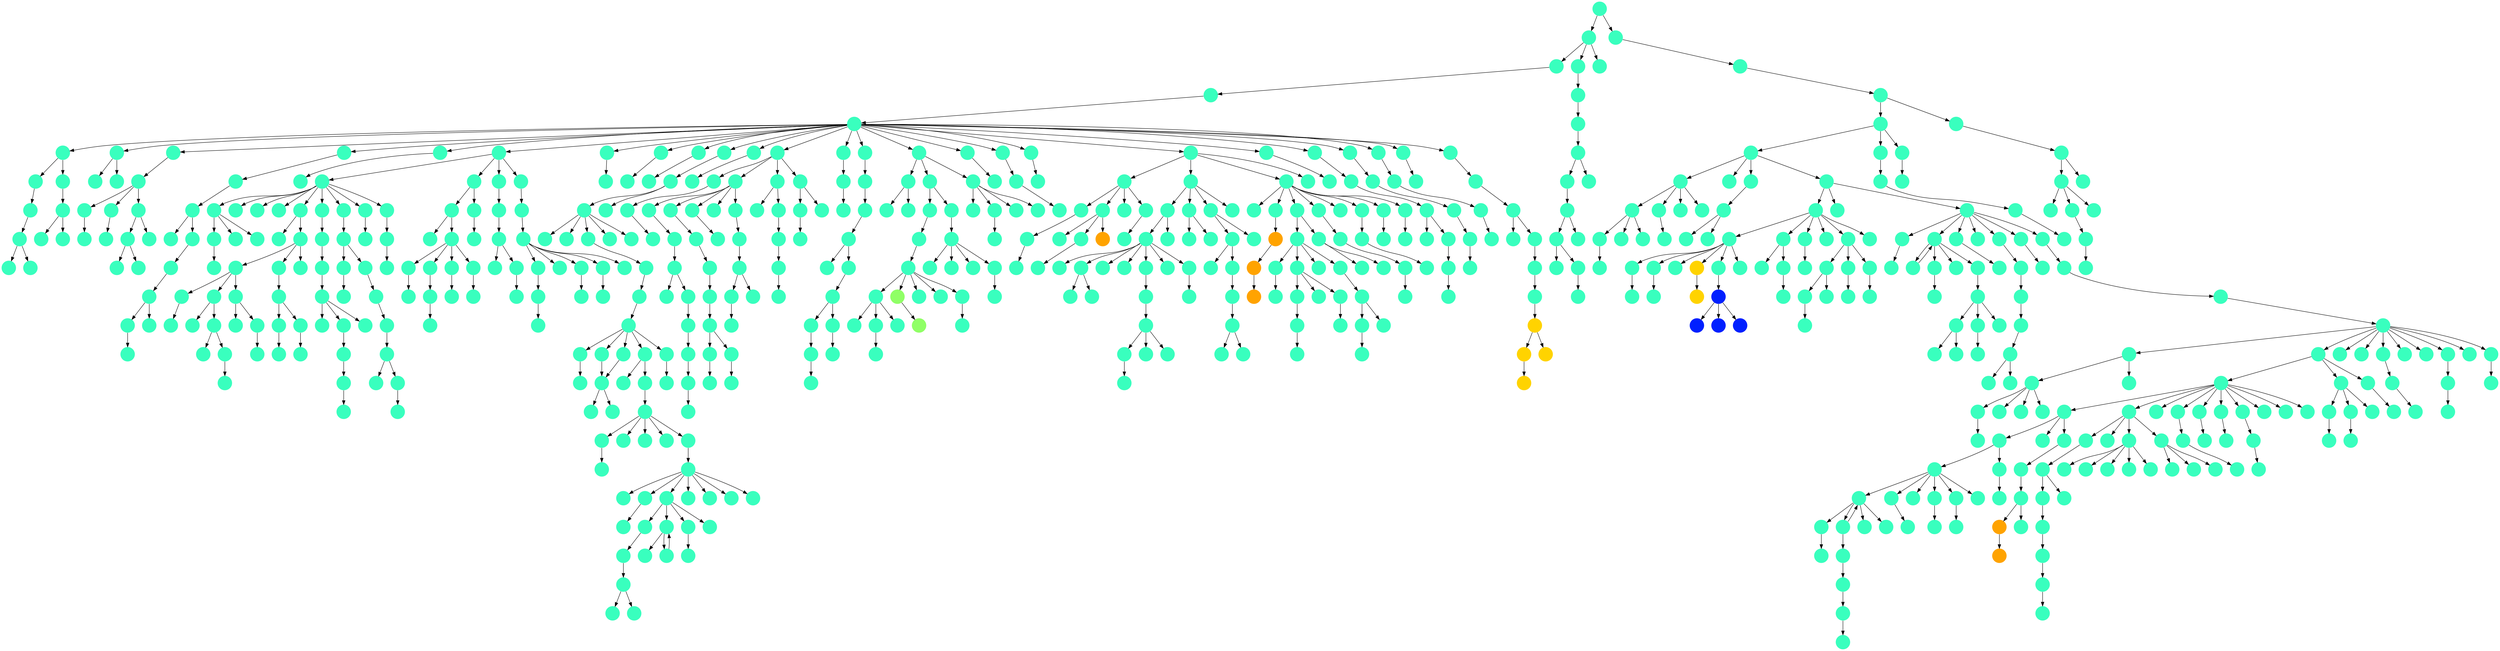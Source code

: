 digraph{
0 [tooltip = "K", penwidth = 0, style = filled, fillcolor = "#39ffbe", shape = circle, label = ""]
1 [tooltip = "K", penwidth = 0, style = filled, fillcolor = "#39ffbe", shape = circle, label = ""]
2 [tooltip = "K", penwidth = 0, style = filled, fillcolor = "#39ffbe", shape = circle, label = ""]
3 [tooltip = "K", penwidth = 0, style = filled, fillcolor = "#39ffbe", shape = circle, label = ""]
4 [tooltip = "K", penwidth = 0, style = filled, fillcolor = "#39ffbe", shape = circle, label = ""]
5 [tooltip = "K", penwidth = 0, style = filled, fillcolor = "#39ffbe", shape = circle, label = ""]
6 [tooltip = "K", penwidth = 0, style = filled, fillcolor = "#39ffbe", shape = circle, label = ""]
7 [tooltip = "K", penwidth = 0, style = filled, fillcolor = "#39ffbe", shape = circle, label = ""]
8 [tooltip = "K", penwidth = 0, style = filled, fillcolor = "#39ffbe", shape = circle, label = ""]
9 [tooltip = "K", penwidth = 0, style = filled, fillcolor = "#39ffbe", shape = circle, label = ""]
10 [tooltip = "K", penwidth = 0, style = filled, fillcolor = "#39ffbe", shape = circle, label = ""]
11 [tooltip = "K", penwidth = 0, style = filled, fillcolor = "#39ffbe", shape = circle, label = ""]
12 [tooltip = "K", penwidth = 0, style = filled, fillcolor = "#39ffbe", shape = circle, label = ""]
13 [tooltip = "K", penwidth = 0, style = filled, fillcolor = "#39ffbe", shape = circle, label = ""]
14 [tooltip = "K", penwidth = 0, style = filled, fillcolor = "#39ffbe", shape = circle, label = ""]
15 [tooltip = "K", penwidth = 0, style = filled, fillcolor = "#39ffbe", shape = circle, label = ""]
16 [tooltip = "K", penwidth = 0, style = filled, fillcolor = "#39ffbe", shape = circle, label = ""]
17 [tooltip = "K", penwidth = 0, style = filled, fillcolor = "#39ffbe", shape = circle, label = ""]
18 [tooltip = "K", penwidth = 0, style = filled, fillcolor = "#39ffbe", shape = circle, label = ""]
19 [tooltip = "K", penwidth = 0, style = filled, fillcolor = "#39ffbe", shape = circle, label = ""]
20 [tooltip = "K", penwidth = 0, style = filled, fillcolor = "#39ffbe", shape = circle, label = ""]
21 [tooltip = "K", penwidth = 0, style = filled, fillcolor = "#39ffbe", shape = circle, label = ""]
22 [tooltip = "K", penwidth = 0, style = filled, fillcolor = "#39ffbe", shape = circle, label = ""]
23 [tooltip = "K", penwidth = 0, style = filled, fillcolor = "#39ffbe", shape = circle, label = ""]
24 [tooltip = "K", penwidth = 0, style = filled, fillcolor = "#39ffbe", shape = circle, label = ""]
25 [tooltip = "K", penwidth = 0, style = filled, fillcolor = "#39ffbe", shape = circle, label = ""]
26 [tooltip = "Q", penwidth = 0, style = filled, fillcolor = "#ffd300", shape = circle, label = ""]
27 [tooltip = "K", penwidth = 0, style = filled, fillcolor = "#39ffbe", shape = circle, label = ""]
28 [tooltip = "K", penwidth = 0, style = filled, fillcolor = "#39ffbe", shape = circle, label = ""]
29 [tooltip = "K", penwidth = 0, style = filled, fillcolor = "#39ffbe", shape = circle, label = ""]
30 [tooltip = "K", penwidth = 0, style = filled, fillcolor = "#39ffbe", shape = circle, label = ""]
31 [tooltip = "K", penwidth = 0, style = filled, fillcolor = "#39ffbe", shape = circle, label = ""]
32 [tooltip = "Q", penwidth = 0, style = filled, fillcolor = "#ffd300", shape = circle, label = ""]
33 [tooltip = "K", penwidth = 0, style = filled, fillcolor = "#39ffbe", shape = circle, label = ""]
34 [tooltip = "K", penwidth = 0, style = filled, fillcolor = "#39ffbe", shape = circle, label = ""]
35 [tooltip = "K", penwidth = 0, style = filled, fillcolor = "#39ffbe", shape = circle, label = ""]
36 [tooltip = "K", penwidth = 0, style = filled, fillcolor = "#39ffbe", shape = circle, label = ""]
37 [tooltip = "K", penwidth = 0, style = filled, fillcolor = "#39ffbe", shape = circle, label = ""]
38 [tooltip = "K", penwidth = 0, style = filled, fillcolor = "#39ffbe", shape = circle, label = ""]
39 [tooltip = "K", penwidth = 0, style = filled, fillcolor = "#39ffbe", shape = circle, label = ""]
40 [tooltip = "K", penwidth = 0, style = filled, fillcolor = "#39ffbe", shape = circle, label = ""]
41 [tooltip = "K", penwidth = 0, style = filled, fillcolor = "#39ffbe", shape = circle, label = ""]
42 [tooltip = "K", penwidth = 0, style = filled, fillcolor = "#39ffbe", shape = circle, label = ""]
43 [tooltip = "K", penwidth = 0, style = filled, fillcolor = "#39ffbe", shape = circle, label = ""]
44 [tooltip = "K", penwidth = 0, style = filled, fillcolor = "#39ffbe", shape = circle, label = ""]
45 [tooltip = "K", penwidth = 0, style = filled, fillcolor = "#39ffbe", shape = circle, label = ""]
46 [tooltip = "K", penwidth = 0, style = filled, fillcolor = "#39ffbe", shape = circle, label = ""]
47 [tooltip = "K", penwidth = 0, style = filled, fillcolor = "#39ffbe", shape = circle, label = ""]
48 [tooltip = "K", penwidth = 0, style = filled, fillcolor = "#39ffbe", shape = circle, label = ""]
49 [tooltip = "K", penwidth = 0, style = filled, fillcolor = "#39ffbe", shape = circle, label = ""]
50 [tooltip = "K", penwidth = 0, style = filled, fillcolor = "#39ffbe", shape = circle, label = ""]
51 [tooltip = "K", penwidth = 0, style = filled, fillcolor = "#39ffbe", shape = circle, label = ""]
52 [tooltip = "K", penwidth = 0, style = filled, fillcolor = "#39ffbe", shape = circle, label = ""]
53 [tooltip = "K", penwidth = 0, style = filled, fillcolor = "#39ffbe", shape = circle, label = ""]
54 [tooltip = "K", penwidth = 0, style = filled, fillcolor = "#39ffbe", shape = circle, label = ""]
55 [tooltip = "K", penwidth = 0, style = filled, fillcolor = "#39ffbe", shape = circle, label = ""]
56 [tooltip = "K", penwidth = 0, style = filled, fillcolor = "#39ffbe", shape = circle, label = ""]
57 [tooltip = "K", penwidth = 0, style = filled, fillcolor = "#39ffbe", shape = circle, label = ""]
58 [tooltip = "Q", penwidth = 0, style = filled, fillcolor = "#ffd300", shape = circle, label = ""]
59 [tooltip = "K", penwidth = 0, style = filled, fillcolor = "#39ffbe", shape = circle, label = ""]
60 [tooltip = "K", penwidth = 0, style = filled, fillcolor = "#39ffbe", shape = circle, label = ""]
61 [tooltip = "K", penwidth = 0, style = filled, fillcolor = "#39ffbe", shape = circle, label = ""]
62 [tooltip = "K", penwidth = 0, style = filled, fillcolor = "#39ffbe", shape = circle, label = ""]
63 [tooltip = "K", penwidth = 0, style = filled, fillcolor = "#39ffbe", shape = circle, label = ""]
64 [tooltip = "K", penwidth = 0, style = filled, fillcolor = "#39ffbe", shape = circle, label = ""]
65 [tooltip = "K", penwidth = 0, style = filled, fillcolor = "#39ffbe", shape = circle, label = ""]
66 [tooltip = "K", penwidth = 0, style = filled, fillcolor = "#39ffbe", shape = circle, label = ""]
67 [tooltip = "K", penwidth = 0, style = filled, fillcolor = "#39ffbe", shape = circle, label = ""]
68 [tooltip = "K", penwidth = 0, style = filled, fillcolor = "#39ffbe", shape = circle, label = ""]
69 [tooltip = "K", penwidth = 0, style = filled, fillcolor = "#39ffbe", shape = circle, label = ""]
70 [tooltip = "K", penwidth = 0, style = filled, fillcolor = "#39ffbe", shape = circle, label = ""]
71 [tooltip = "K", penwidth = 0, style = filled, fillcolor = "#39ffbe", shape = circle, label = ""]
72 [tooltip = "K", penwidth = 0, style = filled, fillcolor = "#39ffbe", shape = circle, label = ""]
73 [tooltip = "M", penwidth = 0, style = filled, fillcolor = "#90ff66", shape = circle, label = ""]
74 [tooltip = "K", penwidth = 0, style = filled, fillcolor = "#39ffbe", shape = circle, label = ""]
75 [tooltip = "K", penwidth = 0, style = filled, fillcolor = "#39ffbe", shape = circle, label = ""]
76 [tooltip = "K", penwidth = 0, style = filled, fillcolor = "#39ffbe", shape = circle, label = ""]
77 [tooltip = "K", penwidth = 0, style = filled, fillcolor = "#39ffbe", shape = circle, label = ""]
78 [tooltip = "K", penwidth = 0, style = filled, fillcolor = "#39ffbe", shape = circle, label = ""]
79 [tooltip = "K", penwidth = 0, style = filled, fillcolor = "#39ffbe", shape = circle, label = ""]
80 [tooltip = "K", penwidth = 0, style = filled, fillcolor = "#39ffbe", shape = circle, label = ""]
81 [tooltip = "K", penwidth = 0, style = filled, fillcolor = "#39ffbe", shape = circle, label = ""]
82 [tooltip = "K", penwidth = 0, style = filled, fillcolor = "#39ffbe", shape = circle, label = ""]
83 [tooltip = "K", penwidth = 0, style = filled, fillcolor = "#39ffbe", shape = circle, label = ""]
84 [tooltip = "K", penwidth = 0, style = filled, fillcolor = "#39ffbe", shape = circle, label = ""]
85 [tooltip = "K", penwidth = 0, style = filled, fillcolor = "#39ffbe", shape = circle, label = ""]
86 [tooltip = "K", penwidth = 0, style = filled, fillcolor = "#39ffbe", shape = circle, label = ""]
87 [tooltip = "K", penwidth = 0, style = filled, fillcolor = "#39ffbe", shape = circle, label = ""]
88 [tooltip = "K", penwidth = 0, style = filled, fillcolor = "#39ffbe", shape = circle, label = ""]
89 [tooltip = "K", penwidth = 0, style = filled, fillcolor = "#39ffbe", shape = circle, label = ""]
90 [tooltip = "K", penwidth = 0, style = filled, fillcolor = "#39ffbe", shape = circle, label = ""]
91 [tooltip = "K", penwidth = 0, style = filled, fillcolor = "#39ffbe", shape = circle, label = ""]
92 [tooltip = "K", penwidth = 0, style = filled, fillcolor = "#39ffbe", shape = circle, label = ""]
93 [tooltip = "K", penwidth = 0, style = filled, fillcolor = "#39ffbe", shape = circle, label = ""]
94 [tooltip = "K", penwidth = 0, style = filled, fillcolor = "#39ffbe", shape = circle, label = ""]
95 [tooltip = "K", penwidth = 0, style = filled, fillcolor = "#39ffbe", shape = circle, label = ""]
96 [tooltip = "Q", penwidth = 0, style = filled, fillcolor = "#ffd300", shape = circle, label = ""]
97 [tooltip = "M", penwidth = 0, style = filled, fillcolor = "#90ff66", shape = circle, label = ""]
98 [tooltip = "K", penwidth = 0, style = filled, fillcolor = "#39ffbe", shape = circle, label = ""]
99 [tooltip = "K", penwidth = 0, style = filled, fillcolor = "#39ffbe", shape = circle, label = ""]
100 [tooltip = "K", penwidth = 0, style = filled, fillcolor = "#39ffbe", shape = circle, label = ""]
101 [tooltip = "K", penwidth = 0, style = filled, fillcolor = "#39ffbe", shape = circle, label = ""]
102 [tooltip = "K", penwidth = 0, style = filled, fillcolor = "#39ffbe", shape = circle, label = ""]
103 [tooltip = "K", penwidth = 0, style = filled, fillcolor = "#39ffbe", shape = circle, label = ""]
104 [tooltip = "K", penwidth = 0, style = filled, fillcolor = "#39ffbe", shape = circle, label = ""]
105 [tooltip = "K", penwidth = 0, style = filled, fillcolor = "#39ffbe", shape = circle, label = ""]
106 [tooltip = "K", penwidth = 0, style = filled, fillcolor = "#39ffbe", shape = circle, label = ""]
107 [tooltip = "K", penwidth = 0, style = filled, fillcolor = "#39ffbe", shape = circle, label = ""]
108 [tooltip = "K", penwidth = 0, style = filled, fillcolor = "#39ffbe", shape = circle, label = ""]
109 [tooltip = "K", penwidth = 0, style = filled, fillcolor = "#39ffbe", shape = circle, label = ""]
110 [tooltip = "K", penwidth = 0, style = filled, fillcolor = "#39ffbe", shape = circle, label = ""]
111 [tooltip = "K", penwidth = 0, style = filled, fillcolor = "#39ffbe", shape = circle, label = ""]
112 [tooltip = "K", penwidth = 0, style = filled, fillcolor = "#39ffbe", shape = circle, label = ""]
113 [tooltip = "K", penwidth = 0, style = filled, fillcolor = "#39ffbe", shape = circle, label = ""]
114 [tooltip = "K", penwidth = 0, style = filled, fillcolor = "#39ffbe", shape = circle, label = ""]
115 [tooltip = "K", penwidth = 0, style = filled, fillcolor = "#39ffbe", shape = circle, label = ""]
116 [tooltip = "K", penwidth = 0, style = filled, fillcolor = "#39ffbe", shape = circle, label = ""]
117 [tooltip = "K", penwidth = 0, style = filled, fillcolor = "#39ffbe", shape = circle, label = ""]
118 [tooltip = "K", penwidth = 0, style = filled, fillcolor = "#39ffbe", shape = circle, label = ""]
119 [tooltip = "K", penwidth = 0, style = filled, fillcolor = "#39ffbe", shape = circle, label = ""]
120 [tooltip = "K", penwidth = 0, style = filled, fillcolor = "#39ffbe", shape = circle, label = ""]
121 [tooltip = "K", penwidth = 0, style = filled, fillcolor = "#39ffbe", shape = circle, label = ""]
122 [tooltip = "K", penwidth = 0, style = filled, fillcolor = "#39ffbe", shape = circle, label = ""]
123 [tooltip = "K", penwidth = 0, style = filled, fillcolor = "#39ffbe", shape = circle, label = ""]
124 [tooltip = "K", penwidth = 0, style = filled, fillcolor = "#39ffbe", shape = circle, label = ""]
125 [tooltip = "K", penwidth = 0, style = filled, fillcolor = "#39ffbe", shape = circle, label = ""]
126 [tooltip = "K", penwidth = 0, style = filled, fillcolor = "#39ffbe", shape = circle, label = ""]
127 [tooltip = "K", penwidth = 0, style = filled, fillcolor = "#39ffbe", shape = circle, label = ""]
128 [tooltip = "K", penwidth = 0, style = filled, fillcolor = "#39ffbe", shape = circle, label = ""]
129 [tooltip = "K", penwidth = 0, style = filled, fillcolor = "#39ffbe", shape = circle, label = ""]
130 [tooltip = "K", penwidth = 0, style = filled, fillcolor = "#39ffbe", shape = circle, label = ""]
131 [tooltip = "K", penwidth = 0, style = filled, fillcolor = "#39ffbe", shape = circle, label = ""]
132 [tooltip = "K", penwidth = 0, style = filled, fillcolor = "#39ffbe", shape = circle, label = ""]
133 [tooltip = "K", penwidth = 0, style = filled, fillcolor = "#39ffbe", shape = circle, label = ""]
134 [tooltip = "K", penwidth = 0, style = filled, fillcolor = "#39ffbe", shape = circle, label = ""]
135 [tooltip = "K", penwidth = 0, style = filled, fillcolor = "#39ffbe", shape = circle, label = ""]
136 [tooltip = "K", penwidth = 0, style = filled, fillcolor = "#39ffbe", shape = circle, label = ""]
137 [tooltip = "K", penwidth = 0, style = filled, fillcolor = "#39ffbe", shape = circle, label = ""]
138 [tooltip = "K", penwidth = 0, style = filled, fillcolor = "#39ffbe", shape = circle, label = ""]
139 [tooltip = "K", penwidth = 0, style = filled, fillcolor = "#39ffbe", shape = circle, label = ""]
140 [tooltip = "K", penwidth = 0, style = filled, fillcolor = "#39ffbe", shape = circle, label = ""]
141 [tooltip = "K", penwidth = 0, style = filled, fillcolor = "#39ffbe", shape = circle, label = ""]
142 [tooltip = "K", penwidth = 0, style = filled, fillcolor = "#39ffbe", shape = circle, label = ""]
143 [tooltip = "K", penwidth = 0, style = filled, fillcolor = "#39ffbe", shape = circle, label = ""]
144 [tooltip = "Q", penwidth = 0, style = filled, fillcolor = "#ffd300", shape = circle, label = ""]
145 [tooltip = "K", penwidth = 0, style = filled, fillcolor = "#39ffbe", shape = circle, label = ""]
146 [tooltip = "K", penwidth = 0, style = filled, fillcolor = "#39ffbe", shape = circle, label = ""]
147 [tooltip = "K", penwidth = 0, style = filled, fillcolor = "#39ffbe", shape = circle, label = ""]
148 [tooltip = "K", penwidth = 0, style = filled, fillcolor = "#39ffbe", shape = circle, label = ""]
149 [tooltip = "K", penwidth = 0, style = filled, fillcolor = "#39ffbe", shape = circle, label = ""]
150 [tooltip = "K", penwidth = 0, style = filled, fillcolor = "#39ffbe", shape = circle, label = ""]
151 [tooltip = "K", penwidth = 0, style = filled, fillcolor = "#39ffbe", shape = circle, label = ""]
152 [tooltip = "K", penwidth = 0, style = filled, fillcolor = "#39ffbe", shape = circle, label = ""]
153 [tooltip = "K", penwidth = 0, style = filled, fillcolor = "#39ffbe", shape = circle, label = ""]
154 [tooltip = "K", penwidth = 0, style = filled, fillcolor = "#39ffbe", shape = circle, label = ""]
155 [tooltip = "K", penwidth = 0, style = filled, fillcolor = "#39ffbe", shape = circle, label = ""]
156 [tooltip = "K", penwidth = 0, style = filled, fillcolor = "#39ffbe", shape = circle, label = ""]
157 [tooltip = "K", penwidth = 0, style = filled, fillcolor = "#39ffbe", shape = circle, label = ""]
158 [tooltip = "K", penwidth = 0, style = filled, fillcolor = "#39ffbe", shape = circle, label = ""]
159 [tooltip = "K", penwidth = 0, style = filled, fillcolor = "#39ffbe", shape = circle, label = ""]
160 [tooltip = "K", penwidth = 0, style = filled, fillcolor = "#39ffbe", shape = circle, label = ""]
161 [tooltip = "K", penwidth = 0, style = filled, fillcolor = "#39ffbe", shape = circle, label = ""]
162 [tooltip = "K", penwidth = 0, style = filled, fillcolor = "#39ffbe", shape = circle, label = ""]
163 [tooltip = "K", penwidth = 0, style = filled, fillcolor = "#39ffbe", shape = circle, label = ""]
164 [tooltip = "K", penwidth = 0, style = filled, fillcolor = "#39ffbe", shape = circle, label = ""]
165 [tooltip = "K", penwidth = 0, style = filled, fillcolor = "#39ffbe", shape = circle, label = ""]
166 [tooltip = "K", penwidth = 0, style = filled, fillcolor = "#39ffbe", shape = circle, label = ""]
167 [tooltip = "K", penwidth = 0, style = filled, fillcolor = "#39ffbe", shape = circle, label = ""]
168 [tooltip = "K", penwidth = 0, style = filled, fillcolor = "#39ffbe", shape = circle, label = ""]
169 [tooltip = "K", penwidth = 0, style = filled, fillcolor = "#39ffbe", shape = circle, label = ""]
170 [tooltip = "K", penwidth = 0, style = filled, fillcolor = "#39ffbe", shape = circle, label = ""]
171 [tooltip = "K", penwidth = 0, style = filled, fillcolor = "#39ffbe", shape = circle, label = ""]
172 [tooltip = "K", penwidth = 0, style = filled, fillcolor = "#39ffbe", shape = circle, label = ""]
173 [tooltip = "K", penwidth = 0, style = filled, fillcolor = "#39ffbe", shape = circle, label = ""]
174 [tooltip = "K", penwidth = 0, style = filled, fillcolor = "#39ffbe", shape = circle, label = ""]
175 [tooltip = "K", penwidth = 0, style = filled, fillcolor = "#39ffbe", shape = circle, label = ""]
176 [tooltip = "K", penwidth = 0, style = filled, fillcolor = "#39ffbe", shape = circle, label = ""]
177 [tooltip = "K", penwidth = 0, style = filled, fillcolor = "#39ffbe", shape = circle, label = ""]
178 [tooltip = "K", penwidth = 0, style = filled, fillcolor = "#39ffbe", shape = circle, label = ""]
179 [tooltip = "K", penwidth = 0, style = filled, fillcolor = "#39ffbe", shape = circle, label = ""]
180 [tooltip = "K", penwidth = 0, style = filled, fillcolor = "#39ffbe", shape = circle, label = ""]
181 [tooltip = "K", penwidth = 0, style = filled, fillcolor = "#39ffbe", shape = circle, label = ""]
182 [tooltip = "K", penwidth = 0, style = filled, fillcolor = "#39ffbe", shape = circle, label = ""]
183 [tooltip = "K", penwidth = 0, style = filled, fillcolor = "#39ffbe", shape = circle, label = ""]
184 [tooltip = "K", penwidth = 0, style = filled, fillcolor = "#39ffbe", shape = circle, label = ""]
185 [tooltip = "K", penwidth = 0, style = filled, fillcolor = "#39ffbe", shape = circle, label = ""]
186 [tooltip = "K", penwidth = 0, style = filled, fillcolor = "#39ffbe", shape = circle, label = ""]
187 [tooltip = "K", penwidth = 0, style = filled, fillcolor = "#39ffbe", shape = circle, label = ""]
188 [tooltip = "K", penwidth = 0, style = filled, fillcolor = "#39ffbe", shape = circle, label = ""]
189 [tooltip = "K", penwidth = 0, style = filled, fillcolor = "#39ffbe", shape = circle, label = ""]
190 [tooltip = "K", penwidth = 0, style = filled, fillcolor = "#39ffbe", shape = circle, label = ""]
191 [tooltip = "K", penwidth = 0, style = filled, fillcolor = "#39ffbe", shape = circle, label = ""]
192 [tooltip = "K", penwidth = 0, style = filled, fillcolor = "#39ffbe", shape = circle, label = ""]
193 [tooltip = "K", penwidth = 0, style = filled, fillcolor = "#39ffbe", shape = circle, label = ""]
194 [tooltip = "K", penwidth = 0, style = filled, fillcolor = "#39ffbe", shape = circle, label = ""]
195 [tooltip = "K", penwidth = 0, style = filled, fillcolor = "#39ffbe", shape = circle, label = ""]
196 [tooltip = "K", penwidth = 0, style = filled, fillcolor = "#39ffbe", shape = circle, label = ""]
197 [tooltip = "K", penwidth = 0, style = filled, fillcolor = "#39ffbe", shape = circle, label = ""]
198 [tooltip = "K", penwidth = 0, style = filled, fillcolor = "#39ffbe", shape = circle, label = ""]
199 [tooltip = "K", penwidth = 0, style = filled, fillcolor = "#39ffbe", shape = circle, label = ""]
200 [tooltip = "K", penwidth = 0, style = filled, fillcolor = "#39ffbe", shape = circle, label = ""]
201 [tooltip = "K", penwidth = 0, style = filled, fillcolor = "#39ffbe", shape = circle, label = ""]
202 [tooltip = "K", penwidth = 0, style = filled, fillcolor = "#39ffbe", shape = circle, label = ""]
203 [tooltip = "K", penwidth = 0, style = filled, fillcolor = "#39ffbe", shape = circle, label = ""]
204 [tooltip = "K", penwidth = 0, style = filled, fillcolor = "#39ffbe", shape = circle, label = ""]
205 [tooltip = "K", penwidth = 0, style = filled, fillcolor = "#39ffbe", shape = circle, label = ""]
206 [tooltip = "K", penwidth = 0, style = filled, fillcolor = "#39ffbe", shape = circle, label = ""]
207 [tooltip = "K", penwidth = 0, style = filled, fillcolor = "#39ffbe", shape = circle, label = ""]
208 [tooltip = "K", penwidth = 0, style = filled, fillcolor = "#39ffbe", shape = circle, label = ""]
209 [tooltip = "K", penwidth = 0, style = filled, fillcolor = "#39ffbe", shape = circle, label = ""]
210 [tooltip = "K", penwidth = 0, style = filled, fillcolor = "#39ffbe", shape = circle, label = ""]
211 [tooltip = "K", penwidth = 0, style = filled, fillcolor = "#39ffbe", shape = circle, label = ""]
212 [tooltip = "K", penwidth = 0, style = filled, fillcolor = "#39ffbe", shape = circle, label = ""]
213 [tooltip = "K", penwidth = 0, style = filled, fillcolor = "#39ffbe", shape = circle, label = ""]
214 [tooltip = "K", penwidth = 0, style = filled, fillcolor = "#39ffbe", shape = circle, label = ""]
215 [tooltip = "K", penwidth = 0, style = filled, fillcolor = "#39ffbe", shape = circle, label = ""]
216 [tooltip = "K", penwidth = 0, style = filled, fillcolor = "#39ffbe", shape = circle, label = ""]
217 [tooltip = "K", penwidth = 0, style = filled, fillcolor = "#39ffbe", shape = circle, label = ""]
218 [tooltip = "K", penwidth = 0, style = filled, fillcolor = "#39ffbe", shape = circle, label = ""]
219 [tooltip = "K", penwidth = 0, style = filled, fillcolor = "#39ffbe", shape = circle, label = ""]
220 [tooltip = "K", penwidth = 0, style = filled, fillcolor = "#39ffbe", shape = circle, label = ""]
221 [tooltip = "K", penwidth = 0, style = filled, fillcolor = "#39ffbe", shape = circle, label = ""]
222 [tooltip = "K", penwidth = 0, style = filled, fillcolor = "#39ffbe", shape = circle, label = ""]
223 [tooltip = "K", penwidth = 0, style = filled, fillcolor = "#39ffbe", shape = circle, label = ""]
224 [tooltip = "K", penwidth = 0, style = filled, fillcolor = "#39ffbe", shape = circle, label = ""]
225 [tooltip = "K", penwidth = 0, style = filled, fillcolor = "#39ffbe", shape = circle, label = ""]
226 [tooltip = "R", penwidth = 0, style = filled, fillcolor = "#ffa300", shape = circle, label = ""]
227 [tooltip = "K", penwidth = 0, style = filled, fillcolor = "#39ffbe", shape = circle, label = ""]
228 [tooltip = "K", penwidth = 0, style = filled, fillcolor = "#39ffbe", shape = circle, label = ""]
229 [tooltip = "K", penwidth = 0, style = filled, fillcolor = "#39ffbe", shape = circle, label = ""]
230 [tooltip = "K", penwidth = 0, style = filled, fillcolor = "#39ffbe", shape = circle, label = ""]
231 [tooltip = "K", penwidth = 0, style = filled, fillcolor = "#39ffbe", shape = circle, label = ""]
232 [tooltip = "K", penwidth = 0, style = filled, fillcolor = "#39ffbe", shape = circle, label = ""]
233 [tooltip = "K", penwidth = 0, style = filled, fillcolor = "#39ffbe", shape = circle, label = ""]
234 [tooltip = "K", penwidth = 0, style = filled, fillcolor = "#39ffbe", shape = circle, label = ""]
235 [tooltip = "K", penwidth = 0, style = filled, fillcolor = "#39ffbe", shape = circle, label = ""]
236 [tooltip = "K", penwidth = 0, style = filled, fillcolor = "#39ffbe", shape = circle, label = ""]
237 [tooltip = "K", penwidth = 0, style = filled, fillcolor = "#39ffbe", shape = circle, label = ""]
238 [tooltip = "K", penwidth = 0, style = filled, fillcolor = "#39ffbe", shape = circle, label = ""]
239 [tooltip = "K", penwidth = 0, style = filled, fillcolor = "#39ffbe", shape = circle, label = ""]
240 [tooltip = "K", penwidth = 0, style = filled, fillcolor = "#39ffbe", shape = circle, label = ""]
241 [tooltip = "K", penwidth = 0, style = filled, fillcolor = "#39ffbe", shape = circle, label = ""]
242 [tooltip = "K", penwidth = 0, style = filled, fillcolor = "#39ffbe", shape = circle, label = ""]
243 [tooltip = "K", penwidth = 0, style = filled, fillcolor = "#39ffbe", shape = circle, label = ""]
244 [tooltip = "K", penwidth = 0, style = filled, fillcolor = "#39ffbe", shape = circle, label = ""]
245 [tooltip = "K", penwidth = 0, style = filled, fillcolor = "#39ffbe", shape = circle, label = ""]
246 [tooltip = "K", penwidth = 0, style = filled, fillcolor = "#39ffbe", shape = circle, label = ""]
247 [tooltip = "K", penwidth = 0, style = filled, fillcolor = "#39ffbe", shape = circle, label = ""]
248 [tooltip = "K", penwidth = 0, style = filled, fillcolor = "#39ffbe", shape = circle, label = ""]
249 [tooltip = "K", penwidth = 0, style = filled, fillcolor = "#39ffbe", shape = circle, label = ""]
250 [tooltip = "K", penwidth = 0, style = filled, fillcolor = "#39ffbe", shape = circle, label = ""]
251 [tooltip = "K", penwidth = 0, style = filled, fillcolor = "#39ffbe", shape = circle, label = ""]
252 [tooltip = "K", penwidth = 0, style = filled, fillcolor = "#39ffbe", shape = circle, label = ""]
253 [tooltip = "K", penwidth = 0, style = filled, fillcolor = "#39ffbe", shape = circle, label = ""]
254 [tooltip = "K", penwidth = 0, style = filled, fillcolor = "#39ffbe", shape = circle, label = ""]
255 [tooltip = "K", penwidth = 0, style = filled, fillcolor = "#39ffbe", shape = circle, label = ""]
256 [tooltip = "K", penwidth = 0, style = filled, fillcolor = "#39ffbe", shape = circle, label = ""]
257 [tooltip = "K", penwidth = 0, style = filled, fillcolor = "#39ffbe", shape = circle, label = ""]
258 [tooltip = "K", penwidth = 0, style = filled, fillcolor = "#39ffbe", shape = circle, label = ""]
259 [tooltip = "K", penwidth = 0, style = filled, fillcolor = "#39ffbe", shape = circle, label = ""]
260 [tooltip = "K", penwidth = 0, style = filled, fillcolor = "#39ffbe", shape = circle, label = ""]
261 [tooltip = "K", penwidth = 0, style = filled, fillcolor = "#39ffbe", shape = circle, label = ""]
262 [tooltip = "K", penwidth = 0, style = filled, fillcolor = "#39ffbe", shape = circle, label = ""]
263 [tooltip = "K", penwidth = 0, style = filled, fillcolor = "#39ffbe", shape = circle, label = ""]
264 [tooltip = "K", penwidth = 0, style = filled, fillcolor = "#39ffbe", shape = circle, label = ""]
265 [tooltip = "K", penwidth = 0, style = filled, fillcolor = "#39ffbe", shape = circle, label = ""]
266 [tooltip = "K", penwidth = 0, style = filled, fillcolor = "#39ffbe", shape = circle, label = ""]
267 [tooltip = "K", penwidth = 0, style = filled, fillcolor = "#39ffbe", shape = circle, label = ""]
268 [tooltip = "K", penwidth = 0, style = filled, fillcolor = "#39ffbe", shape = circle, label = ""]
269 [tooltip = "K", penwidth = 0, style = filled, fillcolor = "#39ffbe", shape = circle, label = ""]
270 [tooltip = "K", penwidth = 0, style = filled, fillcolor = "#39ffbe", shape = circle, label = ""]
271 [tooltip = "K", penwidth = 0, style = filled, fillcolor = "#39ffbe", shape = circle, label = ""]
272 [tooltip = "K", penwidth = 0, style = filled, fillcolor = "#39ffbe", shape = circle, label = ""]
273 [tooltip = "K", penwidth = 0, style = filled, fillcolor = "#39ffbe", shape = circle, label = ""]
274 [tooltip = "K", penwidth = 0, style = filled, fillcolor = "#39ffbe", shape = circle, label = ""]
275 [tooltip = "K", penwidth = 0, style = filled, fillcolor = "#39ffbe", shape = circle, label = ""]
276 [tooltip = "K", penwidth = 0, style = filled, fillcolor = "#39ffbe", shape = circle, label = ""]
277 [tooltip = "K", penwidth = 0, style = filled, fillcolor = "#39ffbe", shape = circle, label = ""]
278 [tooltip = "K", penwidth = 0, style = filled, fillcolor = "#39ffbe", shape = circle, label = ""]
279 [tooltip = "K", penwidth = 0, style = filled, fillcolor = "#39ffbe", shape = circle, label = ""]
280 [tooltip = "K", penwidth = 0, style = filled, fillcolor = "#39ffbe", shape = circle, label = ""]
281 [tooltip = "K", penwidth = 0, style = filled, fillcolor = "#39ffbe", shape = circle, label = ""]
282 [tooltip = "K", penwidth = 0, style = filled, fillcolor = "#39ffbe", shape = circle, label = ""]
283 [tooltip = "K", penwidth = 0, style = filled, fillcolor = "#39ffbe", shape = circle, label = ""]
284 [tooltip = "K", penwidth = 0, style = filled, fillcolor = "#39ffbe", shape = circle, label = ""]
285 [tooltip = "R", penwidth = 0, style = filled, fillcolor = "#ffa300", shape = circle, label = ""]
286 [tooltip = "K", penwidth = 0, style = filled, fillcolor = "#39ffbe", shape = circle, label = ""]
287 [tooltip = "K", penwidth = 0, style = filled, fillcolor = "#39ffbe", shape = circle, label = ""]
288 [tooltip = "K", penwidth = 0, style = filled, fillcolor = "#39ffbe", shape = circle, label = ""]
289 [tooltip = "K", penwidth = 0, style = filled, fillcolor = "#39ffbe", shape = circle, label = ""]
290 [tooltip = "R", penwidth = 0, style = filled, fillcolor = "#ffa300", shape = circle, label = ""]
291 [tooltip = "K", penwidth = 0, style = filled, fillcolor = "#39ffbe", shape = circle, label = ""]
292 [tooltip = "K", penwidth = 0, style = filled, fillcolor = "#39ffbe", shape = circle, label = ""]
293 [tooltip = "K", penwidth = 0, style = filled, fillcolor = "#39ffbe", shape = circle, label = ""]
294 [tooltip = "K", penwidth = 0, style = filled, fillcolor = "#39ffbe", shape = circle, label = ""]
295 [tooltip = "K", penwidth = 0, style = filled, fillcolor = "#39ffbe", shape = circle, label = ""]
296 [tooltip = "K", penwidth = 0, style = filled, fillcolor = "#39ffbe", shape = circle, label = ""]
297 [tooltip = "K", penwidth = 0, style = filled, fillcolor = "#39ffbe", shape = circle, label = ""]
298 [tooltip = "K", penwidth = 0, style = filled, fillcolor = "#39ffbe", shape = circle, label = ""]
299 [tooltip = "K", penwidth = 0, style = filled, fillcolor = "#39ffbe", shape = circle, label = ""]
300 [tooltip = "K", penwidth = 0, style = filled, fillcolor = "#39ffbe", shape = circle, label = ""]
301 [tooltip = "K", penwidth = 0, style = filled, fillcolor = "#39ffbe", shape = circle, label = ""]
302 [tooltip = "K", penwidth = 0, style = filled, fillcolor = "#39ffbe", shape = circle, label = ""]
303 [tooltip = "K", penwidth = 0, style = filled, fillcolor = "#39ffbe", shape = circle, label = ""]
304 [tooltip = "K", penwidth = 0, style = filled, fillcolor = "#39ffbe", shape = circle, label = ""]
305 [tooltip = "R", penwidth = 0, style = filled, fillcolor = "#ffa300", shape = circle, label = ""]
306 [tooltip = "K", penwidth = 0, style = filled, fillcolor = "#39ffbe", shape = circle, label = ""]
307 [tooltip = "K", penwidth = 0, style = filled, fillcolor = "#39ffbe", shape = circle, label = ""]
308 [tooltip = "K", penwidth = 0, style = filled, fillcolor = "#39ffbe", shape = circle, label = ""]
309 [tooltip = "K", penwidth = 0, style = filled, fillcolor = "#39ffbe", shape = circle, label = ""]
310 [tooltip = "K", penwidth = 0, style = filled, fillcolor = "#39ffbe", shape = circle, label = ""]
311 [tooltip = "K", penwidth = 0, style = filled, fillcolor = "#39ffbe", shape = circle, label = ""]
312 [tooltip = "K", penwidth = 0, style = filled, fillcolor = "#39ffbe", shape = circle, label = ""]
313 [tooltip = "K", penwidth = 0, style = filled, fillcolor = "#39ffbe", shape = circle, label = ""]
314 [tooltip = "K", penwidth = 0, style = filled, fillcolor = "#39ffbe", shape = circle, label = ""]
315 [tooltip = "K", penwidth = 0, style = filled, fillcolor = "#39ffbe", shape = circle, label = ""]
316 [tooltip = "K", penwidth = 0, style = filled, fillcolor = "#39ffbe", shape = circle, label = ""]
317 [tooltip = "K", penwidth = 0, style = filled, fillcolor = "#39ffbe", shape = circle, label = ""]
318 [tooltip = "K", penwidth = 0, style = filled, fillcolor = "#39ffbe", shape = circle, label = ""]
319 [tooltip = "K", penwidth = 0, style = filled, fillcolor = "#39ffbe", shape = circle, label = ""]
320 [tooltip = "K", penwidth = 0, style = filled, fillcolor = "#39ffbe", shape = circle, label = ""]
321 [tooltip = "K", penwidth = 0, style = filled, fillcolor = "#39ffbe", shape = circle, label = ""]
322 [tooltip = "K", penwidth = 0, style = filled, fillcolor = "#39ffbe", shape = circle, label = ""]
323 [tooltip = "K", penwidth = 0, style = filled, fillcolor = "#39ffbe", shape = circle, label = ""]
324 [tooltip = "K", penwidth = 0, style = filled, fillcolor = "#39ffbe", shape = circle, label = ""]
325 [tooltip = "K", penwidth = 0, style = filled, fillcolor = "#39ffbe", shape = circle, label = ""]
326 [tooltip = "K", penwidth = 0, style = filled, fillcolor = "#39ffbe", shape = circle, label = ""]
327 [tooltip = "K", penwidth = 0, style = filled, fillcolor = "#39ffbe", shape = circle, label = ""]
328 [tooltip = "K", penwidth = 0, style = filled, fillcolor = "#39ffbe", shape = circle, label = ""]
329 [tooltip = "K", penwidth = 0, style = filled, fillcolor = "#39ffbe", shape = circle, label = ""]
330 [tooltip = "K", penwidth = 0, style = filled, fillcolor = "#39ffbe", shape = circle, label = ""]
331 [tooltip = "K", penwidth = 0, style = filled, fillcolor = "#39ffbe", shape = circle, label = ""]
332 [tooltip = "K", penwidth = 0, style = filled, fillcolor = "#39ffbe", shape = circle, label = ""]
333 [tooltip = "K", penwidth = 0, style = filled, fillcolor = "#39ffbe", shape = circle, label = ""]
334 [tooltip = "K", penwidth = 0, style = filled, fillcolor = "#39ffbe", shape = circle, label = ""]
335 [tooltip = "K", penwidth = 0, style = filled, fillcolor = "#39ffbe", shape = circle, label = ""]
336 [tooltip = "K", penwidth = 0, style = filled, fillcolor = "#39ffbe", shape = circle, label = ""]
337 [tooltip = "K", penwidth = 0, style = filled, fillcolor = "#39ffbe", shape = circle, label = ""]
338 [tooltip = "K", penwidth = 0, style = filled, fillcolor = "#39ffbe", shape = circle, label = ""]
339 [tooltip = "K", penwidth = 0, style = filled, fillcolor = "#39ffbe", shape = circle, label = ""]
340 [tooltip = "K", penwidth = 0, style = filled, fillcolor = "#39ffbe", shape = circle, label = ""]
341 [tooltip = "K", penwidth = 0, style = filled, fillcolor = "#39ffbe", shape = circle, label = ""]
342 [tooltip = "K", penwidth = 0, style = filled, fillcolor = "#39ffbe", shape = circle, label = ""]
343 [tooltip = "K", penwidth = 0, style = filled, fillcolor = "#39ffbe", shape = circle, label = ""]
344 [tooltip = "K", penwidth = 0, style = filled, fillcolor = "#39ffbe", shape = circle, label = ""]
345 [tooltip = "K", penwidth = 0, style = filled, fillcolor = "#39ffbe", shape = circle, label = ""]
346 [tooltip = "K", penwidth = 0, style = filled, fillcolor = "#39ffbe", shape = circle, label = ""]
347 [tooltip = "K", penwidth = 0, style = filled, fillcolor = "#39ffbe", shape = circle, label = ""]
348 [tooltip = "K", penwidth = 0, style = filled, fillcolor = "#39ffbe", shape = circle, label = ""]
349 [tooltip = "K", penwidth = 0, style = filled, fillcolor = "#39ffbe", shape = circle, label = ""]
350 [tooltip = "K", penwidth = 0, style = filled, fillcolor = "#39ffbe", shape = circle, label = ""]
351 [tooltip = "K", penwidth = 0, style = filled, fillcolor = "#39ffbe", shape = circle, label = ""]
352 [tooltip = "K", penwidth = 0, style = filled, fillcolor = "#39ffbe", shape = circle, label = ""]
353 [tooltip = "K", penwidth = 0, style = filled, fillcolor = "#39ffbe", shape = circle, label = ""]
354 [tooltip = "K", penwidth = 0, style = filled, fillcolor = "#39ffbe", shape = circle, label = ""]
355 [tooltip = "K", penwidth = 0, style = filled, fillcolor = "#39ffbe", shape = circle, label = ""]
356 [tooltip = "K", penwidth = 0, style = filled, fillcolor = "#39ffbe", shape = circle, label = ""]
357 [tooltip = "K", penwidth = 0, style = filled, fillcolor = "#39ffbe", shape = circle, label = ""]
358 [tooltip = "K", penwidth = 0, style = filled, fillcolor = "#39ffbe", shape = circle, label = ""]
359 [tooltip = "K", penwidth = 0, style = filled, fillcolor = "#39ffbe", shape = circle, label = ""]
360 [tooltip = "K", penwidth = 0, style = filled, fillcolor = "#39ffbe", shape = circle, label = ""]
361 [tooltip = "K", penwidth = 0, style = filled, fillcolor = "#39ffbe", shape = circle, label = ""]
362 [tooltip = "K", penwidth = 0, style = filled, fillcolor = "#39ffbe", shape = circle, label = ""]
363 [tooltip = "K", penwidth = 0, style = filled, fillcolor = "#39ffbe", shape = circle, label = ""]
364 [tooltip = "K", penwidth = 0, style = filled, fillcolor = "#39ffbe", shape = circle, label = ""]
365 [tooltip = "K", penwidth = 0, style = filled, fillcolor = "#39ffbe", shape = circle, label = ""]
366 [tooltip = "K", penwidth = 0, style = filled, fillcolor = "#39ffbe", shape = circle, label = ""]
367 [tooltip = "K", penwidth = 0, style = filled, fillcolor = "#39ffbe", shape = circle, label = ""]
368 [tooltip = "K", penwidth = 0, style = filled, fillcolor = "#39ffbe", shape = circle, label = ""]
369 [tooltip = "K", penwidth = 0, style = filled, fillcolor = "#39ffbe", shape = circle, label = ""]
370 [tooltip = "K", penwidth = 0, style = filled, fillcolor = "#39ffbe", shape = circle, label = ""]
371 [tooltip = "K", penwidth = 0, style = filled, fillcolor = "#39ffbe", shape = circle, label = ""]
372 [tooltip = "K", penwidth = 0, style = filled, fillcolor = "#39ffbe", shape = circle, label = ""]
373 [tooltip = "K", penwidth = 0, style = filled, fillcolor = "#39ffbe", shape = circle, label = ""]
374 [tooltip = "K", penwidth = 0, style = filled, fillcolor = "#39ffbe", shape = circle, label = ""]
375 [tooltip = "K", penwidth = 0, style = filled, fillcolor = "#39ffbe", shape = circle, label = ""]
376 [tooltip = "K", penwidth = 0, style = filled, fillcolor = "#39ffbe", shape = circle, label = ""]
377 [tooltip = "R", penwidth = 0, style = filled, fillcolor = "#ffa300", shape = circle, label = ""]
378 [tooltip = "K", penwidth = 0, style = filled, fillcolor = "#39ffbe", shape = circle, label = ""]
379 [tooltip = "K", penwidth = 0, style = filled, fillcolor = "#39ffbe", shape = circle, label = ""]
380 [tooltip = "K", penwidth = 0, style = filled, fillcolor = "#39ffbe", shape = circle, label = ""]
381 [tooltip = "K", penwidth = 0, style = filled, fillcolor = "#39ffbe", shape = circle, label = ""]
382 [tooltip = "K", penwidth = 0, style = filled, fillcolor = "#39ffbe", shape = circle, label = ""]
383 [tooltip = "K", penwidth = 0, style = filled, fillcolor = "#39ffbe", shape = circle, label = ""]
384 [tooltip = "R", penwidth = 0, style = filled, fillcolor = "#ffa300", shape = circle, label = ""]
385 [tooltip = "K", penwidth = 0, style = filled, fillcolor = "#39ffbe", shape = circle, label = ""]
386 [tooltip = "K", penwidth = 0, style = filled, fillcolor = "#39ffbe", shape = circle, label = ""]
387 [tooltip = "K", penwidth = 0, style = filled, fillcolor = "#39ffbe", shape = circle, label = ""]
388 [tooltip = "K", penwidth = 0, style = filled, fillcolor = "#39ffbe", shape = circle, label = ""]
389 [tooltip = "K", penwidth = 0, style = filled, fillcolor = "#39ffbe", shape = circle, label = ""]
390 [tooltip = "K", penwidth = 0, style = filled, fillcolor = "#39ffbe", shape = circle, label = ""]
391 [tooltip = "K", penwidth = 0, style = filled, fillcolor = "#39ffbe", shape = circle, label = ""]
392 [tooltip = "K", penwidth = 0, style = filled, fillcolor = "#39ffbe", shape = circle, label = ""]
393 [tooltip = "K", penwidth = 0, style = filled, fillcolor = "#39ffbe", shape = circle, label = ""]
394 [tooltip = "K", penwidth = 0, style = filled, fillcolor = "#39ffbe", shape = circle, label = ""]
395 [tooltip = "K", penwidth = 0, style = filled, fillcolor = "#39ffbe", shape = circle, label = ""]
396 [tooltip = "K", penwidth = 0, style = filled, fillcolor = "#39ffbe", shape = circle, label = ""]
397 [tooltip = "K", penwidth = 0, style = filled, fillcolor = "#39ffbe", shape = circle, label = ""]
398 [tooltip = "K", penwidth = 0, style = filled, fillcolor = "#39ffbe", shape = circle, label = ""]
399 [tooltip = "K", penwidth = 0, style = filled, fillcolor = "#39ffbe", shape = circle, label = ""]
400 [tooltip = "K", penwidth = 0, style = filled, fillcolor = "#39ffbe", shape = circle, label = ""]
401 [tooltip = "K", penwidth = 0, style = filled, fillcolor = "#39ffbe", shape = circle, label = ""]
402 [tooltip = "K", penwidth = 0, style = filled, fillcolor = "#39ffbe", shape = circle, label = ""]
403 [tooltip = "K", penwidth = 0, style = filled, fillcolor = "#39ffbe", shape = circle, label = ""]
404 [tooltip = "K", penwidth = 0, style = filled, fillcolor = "#39ffbe", shape = circle, label = ""]
405 [tooltip = "K", penwidth = 0, style = filled, fillcolor = "#39ffbe", shape = circle, label = ""]
406 [tooltip = "K", penwidth = 0, style = filled, fillcolor = "#39ffbe", shape = circle, label = ""]
407 [tooltip = "K", penwidth = 0, style = filled, fillcolor = "#39ffbe", shape = circle, label = ""]
408 [tooltip = "K", penwidth = 0, style = filled, fillcolor = "#39ffbe", shape = circle, label = ""]
409 [tooltip = "K", penwidth = 0, style = filled, fillcolor = "#39ffbe", shape = circle, label = ""]
410 [tooltip = "K", penwidth = 0, style = filled, fillcolor = "#39ffbe", shape = circle, label = ""]
411 [tooltip = "K", penwidth = 0, style = filled, fillcolor = "#39ffbe", shape = circle, label = ""]
412 [tooltip = "K", penwidth = 0, style = filled, fillcolor = "#39ffbe", shape = circle, label = ""]
413 [tooltip = "K", penwidth = 0, style = filled, fillcolor = "#39ffbe", shape = circle, label = ""]
414 [tooltip = "K", penwidth = 0, style = filled, fillcolor = "#39ffbe", shape = circle, label = ""]
415 [tooltip = "K", penwidth = 0, style = filled, fillcolor = "#39ffbe", shape = circle, label = ""]
416 [tooltip = "K", penwidth = 0, style = filled, fillcolor = "#39ffbe", shape = circle, label = ""]
417 [tooltip = "K", penwidth = 0, style = filled, fillcolor = "#39ffbe", shape = circle, label = ""]
418 [tooltip = "K", penwidth = 0, style = filled, fillcolor = "#39ffbe", shape = circle, label = ""]
419 [tooltip = "K", penwidth = 0, style = filled, fillcolor = "#39ffbe", shape = circle, label = ""]
420 [tooltip = "K", penwidth = 0, style = filled, fillcolor = "#39ffbe", shape = circle, label = ""]
421 [tooltip = "K", penwidth = 0, style = filled, fillcolor = "#39ffbe", shape = circle, label = ""]
422 [tooltip = "K", penwidth = 0, style = filled, fillcolor = "#39ffbe", shape = circle, label = ""]
423 [tooltip = "K", penwidth = 0, style = filled, fillcolor = "#39ffbe", shape = circle, label = ""]
424 [tooltip = "K", penwidth = 0, style = filled, fillcolor = "#39ffbe", shape = circle, label = ""]
425 [tooltip = "K", penwidth = 0, style = filled, fillcolor = "#39ffbe", shape = circle, label = ""]
426 [tooltip = "K", penwidth = 0, style = filled, fillcolor = "#39ffbe", shape = circle, label = ""]
427 [tooltip = "K", penwidth = 0, style = filled, fillcolor = "#39ffbe", shape = circle, label = ""]
428 [tooltip = "K", penwidth = 0, style = filled, fillcolor = "#39ffbe", shape = circle, label = ""]
429 [tooltip = "K", penwidth = 0, style = filled, fillcolor = "#39ffbe", shape = circle, label = ""]
430 [tooltip = "K", penwidth = 0, style = filled, fillcolor = "#39ffbe", shape = circle, label = ""]
431 [tooltip = "K", penwidth = 0, style = filled, fillcolor = "#39ffbe", shape = circle, label = ""]
432 [tooltip = "K", penwidth = 0, style = filled, fillcolor = "#39ffbe", shape = circle, label = ""]
433 [tooltip = "K", penwidth = 0, style = filled, fillcolor = "#39ffbe", shape = circle, label = ""]
434 [tooltip = "K", penwidth = 0, style = filled, fillcolor = "#39ffbe", shape = circle, label = ""]
435 [tooltip = "K", penwidth = 0, style = filled, fillcolor = "#39ffbe", shape = circle, label = ""]
436 [tooltip = "K", penwidth = 0, style = filled, fillcolor = "#39ffbe", shape = circle, label = ""]
437 [tooltip = "K", penwidth = 0, style = filled, fillcolor = "#39ffbe", shape = circle, label = ""]
438 [tooltip = "K", penwidth = 0, style = filled, fillcolor = "#39ffbe", shape = circle, label = ""]
439 [tooltip = "K", penwidth = 0, style = filled, fillcolor = "#39ffbe", shape = circle, label = ""]
440 [tooltip = "K", penwidth = 0, style = filled, fillcolor = "#39ffbe", shape = circle, label = ""]
441 [tooltip = "K", penwidth = 0, style = filled, fillcolor = "#39ffbe", shape = circle, label = ""]
442 [tooltip = "K", penwidth = 0, style = filled, fillcolor = "#39ffbe", shape = circle, label = ""]
443 [tooltip = "K", penwidth = 0, style = filled, fillcolor = "#39ffbe", shape = circle, label = ""]
444 [tooltip = "K", penwidth = 0, style = filled, fillcolor = "#39ffbe", shape = circle, label = ""]
445 [tooltip = "K", penwidth = 0, style = filled, fillcolor = "#39ffbe", shape = circle, label = ""]
446 [tooltip = "K", penwidth = 0, style = filled, fillcolor = "#39ffbe", shape = circle, label = ""]
447 [tooltip = "K", penwidth = 0, style = filled, fillcolor = "#39ffbe", shape = circle, label = ""]
448 [tooltip = "K", penwidth = 0, style = filled, fillcolor = "#39ffbe", shape = circle, label = ""]
449 [tooltip = "K", penwidth = 0, style = filled, fillcolor = "#39ffbe", shape = circle, label = ""]
450 [tooltip = "K", penwidth = 0, style = filled, fillcolor = "#39ffbe", shape = circle, label = ""]
451 [tooltip = "K", penwidth = 0, style = filled, fillcolor = "#39ffbe", shape = circle, label = ""]
452 [tooltip = "K", penwidth = 0, style = filled, fillcolor = "#39ffbe", shape = circle, label = ""]
453 [tooltip = "K", penwidth = 0, style = filled, fillcolor = "#39ffbe", shape = circle, label = ""]
454 [tooltip = "K", penwidth = 0, style = filled, fillcolor = "#39ffbe", shape = circle, label = ""]
455 [tooltip = "K", penwidth = 0, style = filled, fillcolor = "#39ffbe", shape = circle, label = ""]
456 [tooltip = "K", penwidth = 0, style = filled, fillcolor = "#39ffbe", shape = circle, label = ""]
457 [tooltip = "K", penwidth = 0, style = filled, fillcolor = "#39ffbe", shape = circle, label = ""]
458 [tooltip = "K", penwidth = 0, style = filled, fillcolor = "#39ffbe", shape = circle, label = ""]
459 [tooltip = "K", penwidth = 0, style = filled, fillcolor = "#39ffbe", shape = circle, label = ""]
460 [tooltip = "K", penwidth = 0, style = filled, fillcolor = "#39ffbe", shape = circle, label = ""]
461 [tooltip = "K", penwidth = 0, style = filled, fillcolor = "#39ffbe", shape = circle, label = ""]
462 [tooltip = "K", penwidth = 0, style = filled, fillcolor = "#39ffbe", shape = circle, label = ""]
463 [tooltip = "K", penwidth = 0, style = filled, fillcolor = "#39ffbe", shape = circle, label = ""]
464 [tooltip = "K", penwidth = 0, style = filled, fillcolor = "#39ffbe", shape = circle, label = ""]
465 [tooltip = "K", penwidth = 0, style = filled, fillcolor = "#39ffbe", shape = circle, label = ""]
466 [tooltip = "K", penwidth = 0, style = filled, fillcolor = "#39ffbe", shape = circle, label = ""]
467 [tooltip = "K", penwidth = 0, style = filled, fillcolor = "#39ffbe", shape = circle, label = ""]
468 [tooltip = "K", penwidth = 0, style = filled, fillcolor = "#39ffbe", shape = circle, label = ""]
469 [tooltip = "K", penwidth = 0, style = filled, fillcolor = "#39ffbe", shape = circle, label = ""]
470 [tooltip = "K", penwidth = 0, style = filled, fillcolor = "#39ffbe", shape = circle, label = ""]
471 [tooltip = "K", penwidth = 0, style = filled, fillcolor = "#39ffbe", shape = circle, label = ""]
472 [tooltip = "Q", penwidth = 0, style = filled, fillcolor = "#ffd300", shape = circle, label = ""]
473 [tooltip = "K", penwidth = 0, style = filled, fillcolor = "#39ffbe", shape = circle, label = ""]
474 [tooltip = "K", penwidth = 0, style = filled, fillcolor = "#39ffbe", shape = circle, label = ""]
475 [tooltip = "K", penwidth = 0, style = filled, fillcolor = "#39ffbe", shape = circle, label = ""]
476 [tooltip = "K", penwidth = 0, style = filled, fillcolor = "#39ffbe", shape = circle, label = ""]
477 [tooltip = "K", penwidth = 0, style = filled, fillcolor = "#39ffbe", shape = circle, label = ""]
478 [tooltip = "K", penwidth = 0, style = filled, fillcolor = "#39ffbe", shape = circle, label = ""]
479 [tooltip = "K", penwidth = 0, style = filled, fillcolor = "#39ffbe", shape = circle, label = ""]
480 [tooltip = "K", penwidth = 0, style = filled, fillcolor = "#39ffbe", shape = circle, label = ""]
481 [tooltip = "K", penwidth = 0, style = filled, fillcolor = "#39ffbe", shape = circle, label = ""]
482 [tooltip = "K", penwidth = 0, style = filled, fillcolor = "#39ffbe", shape = circle, label = ""]
483 [tooltip = "K", penwidth = 0, style = filled, fillcolor = "#39ffbe", shape = circle, label = ""]
484 [tooltip = "K", penwidth = 0, style = filled, fillcolor = "#39ffbe", shape = circle, label = ""]
485 [tooltip = "K", penwidth = 0, style = filled, fillcolor = "#39ffbe", shape = circle, label = ""]
486 [tooltip = "K", penwidth = 0, style = filled, fillcolor = "#39ffbe", shape = circle, label = ""]
487 [tooltip = "K", penwidth = 0, style = filled, fillcolor = "#39ffbe", shape = circle, label = ""]
488 [tooltip = "K", penwidth = 0, style = filled, fillcolor = "#39ffbe", shape = circle, label = ""]
489 [tooltip = "K", penwidth = 0, style = filled, fillcolor = "#39ffbe", shape = circle, label = ""]
490 [tooltip = "K", penwidth = 0, style = filled, fillcolor = "#39ffbe", shape = circle, label = ""]
491 [tooltip = "K", penwidth = 0, style = filled, fillcolor = "#39ffbe", shape = circle, label = ""]
492 [tooltip = "K", penwidth = 0, style = filled, fillcolor = "#39ffbe", shape = circle, label = ""]
493 [tooltip = "K", penwidth = 0, style = filled, fillcolor = "#39ffbe", shape = circle, label = ""]
494 [tooltip = "K", penwidth = 0, style = filled, fillcolor = "#39ffbe", shape = circle, label = ""]
495 [tooltip = "K", penwidth = 0, style = filled, fillcolor = "#39ffbe", shape = circle, label = ""]
496 [tooltip = "K", penwidth = 0, style = filled, fillcolor = "#39ffbe", shape = circle, label = ""]
497 [tooltip = "E", penwidth = 0, style = filled, fillcolor = "#0020ff", shape = circle, label = ""]
498 [tooltip = "E", penwidth = 0, style = filled, fillcolor = "#0020ff", shape = circle, label = ""]
499 [tooltip = "K", penwidth = 0, style = filled, fillcolor = "#39ffbe", shape = circle, label = ""]
500 [tooltip = "K", penwidth = 0, style = filled, fillcolor = "#39ffbe", shape = circle, label = ""]
501 [tooltip = "K", penwidth = 0, style = filled, fillcolor = "#39ffbe", shape = circle, label = ""]
502 [tooltip = "K", penwidth = 0, style = filled, fillcolor = "#39ffbe", shape = circle, label = ""]
503 [tooltip = "K", penwidth = 0, style = filled, fillcolor = "#39ffbe", shape = circle, label = ""]
504 [tooltip = "K", penwidth = 0, style = filled, fillcolor = "#39ffbe", shape = circle, label = ""]
505 [tooltip = "K", penwidth = 0, style = filled, fillcolor = "#39ffbe", shape = circle, label = ""]
506 [tooltip = "K", penwidth = 0, style = filled, fillcolor = "#39ffbe", shape = circle, label = ""]
507 [tooltip = "K", penwidth = 0, style = filled, fillcolor = "#39ffbe", shape = circle, label = ""]
508 [tooltip = "K", penwidth = 0, style = filled, fillcolor = "#39ffbe", shape = circle, label = ""]
509 [tooltip = "K", penwidth = 0, style = filled, fillcolor = "#39ffbe", shape = circle, label = ""]
510 [tooltip = "K", penwidth = 0, style = filled, fillcolor = "#39ffbe", shape = circle, label = ""]
511 [tooltip = "K", penwidth = 0, style = filled, fillcolor = "#39ffbe", shape = circle, label = ""]
512 [tooltip = "K", penwidth = 0, style = filled, fillcolor = "#39ffbe", shape = circle, label = ""]
513 [tooltip = "K", penwidth = 0, style = filled, fillcolor = "#39ffbe", shape = circle, label = ""]
514 [tooltip = "K", penwidth = 0, style = filled, fillcolor = "#39ffbe", shape = circle, label = ""]
515 [tooltip = "K", penwidth = 0, style = filled, fillcolor = "#39ffbe", shape = circle, label = ""]
516 [tooltip = "K", penwidth = 0, style = filled, fillcolor = "#39ffbe", shape = circle, label = ""]
517 [tooltip = "K", penwidth = 0, style = filled, fillcolor = "#39ffbe", shape = circle, label = ""]
518 [tooltip = "K", penwidth = 0, style = filled, fillcolor = "#39ffbe", shape = circle, label = ""]
519 [tooltip = "K", penwidth = 0, style = filled, fillcolor = "#39ffbe", shape = circle, label = ""]
520 [tooltip = "K", penwidth = 0, style = filled, fillcolor = "#39ffbe", shape = circle, label = ""]
521 [tooltip = "K", penwidth = 0, style = filled, fillcolor = "#39ffbe", shape = circle, label = ""]
522 [tooltip = "K", penwidth = 0, style = filled, fillcolor = "#39ffbe", shape = circle, label = ""]
523 [tooltip = "K", penwidth = 0, style = filled, fillcolor = "#39ffbe", shape = circle, label = ""]
524 [tooltip = "K", penwidth = 0, style = filled, fillcolor = "#39ffbe", shape = circle, label = ""]
525 [tooltip = "K", penwidth = 0, style = filled, fillcolor = "#39ffbe", shape = circle, label = ""]
526 [tooltip = "K", penwidth = 0, style = filled, fillcolor = "#39ffbe", shape = circle, label = ""]
527 [tooltip = "K", penwidth = 0, style = filled, fillcolor = "#39ffbe", shape = circle, label = ""]
528 [tooltip = "K", penwidth = 0, style = filled, fillcolor = "#39ffbe", shape = circle, label = ""]
529 [tooltip = "K", penwidth = 0, style = filled, fillcolor = "#39ffbe", shape = circle, label = ""]
530 [tooltip = "K", penwidth = 0, style = filled, fillcolor = "#39ffbe", shape = circle, label = ""]
531 [tooltip = "K", penwidth = 0, style = filled, fillcolor = "#39ffbe", shape = circle, label = ""]
532 [tooltip = "K", penwidth = 0, style = filled, fillcolor = "#39ffbe", shape = circle, label = ""]
533 [tooltip = "K", penwidth = 0, style = filled, fillcolor = "#39ffbe", shape = circle, label = ""]
534 [tooltip = "K", penwidth = 0, style = filled, fillcolor = "#39ffbe", shape = circle, label = ""]
535 [tooltip = "K", penwidth = 0, style = filled, fillcolor = "#39ffbe", shape = circle, label = ""]
536 [tooltip = "K", penwidth = 0, style = filled, fillcolor = "#39ffbe", shape = circle, label = ""]
537 [tooltip = "K", penwidth = 0, style = filled, fillcolor = "#39ffbe", shape = circle, label = ""]
538 [tooltip = "K", penwidth = 0, style = filled, fillcolor = "#39ffbe", shape = circle, label = ""]
539 [tooltip = "K", penwidth = 0, style = filled, fillcolor = "#39ffbe", shape = circle, label = ""]
540 [tooltip = "K", penwidth = 0, style = filled, fillcolor = "#39ffbe", shape = circle, label = ""]
541 [tooltip = "K", penwidth = 0, style = filled, fillcolor = "#39ffbe", shape = circle, label = ""]
542 [tooltip = "K", penwidth = 0, style = filled, fillcolor = "#39ffbe", shape = circle, label = ""]
543 [tooltip = "K", penwidth = 0, style = filled, fillcolor = "#39ffbe", shape = circle, label = ""]
544 [tooltip = "K", penwidth = 0, style = filled, fillcolor = "#39ffbe", shape = circle, label = ""]
545 [tooltip = "K", penwidth = 0, style = filled, fillcolor = "#39ffbe", shape = circle, label = ""]
546 [tooltip = "K", penwidth = 0, style = filled, fillcolor = "#39ffbe", shape = circle, label = ""]
547 [tooltip = "K", penwidth = 0, style = filled, fillcolor = "#39ffbe", shape = circle, label = ""]
548 [tooltip = "K", penwidth = 0, style = filled, fillcolor = "#39ffbe", shape = circle, label = ""]
549 [tooltip = "K", penwidth = 0, style = filled, fillcolor = "#39ffbe", shape = circle, label = ""]
550 [tooltip = "K", penwidth = 0, style = filled, fillcolor = "#39ffbe", shape = circle, label = ""]
551 [tooltip = "K", penwidth = 0, style = filled, fillcolor = "#39ffbe", shape = circle, label = ""]
552 [tooltip = "K", penwidth = 0, style = filled, fillcolor = "#39ffbe", shape = circle, label = ""]
553 [tooltip = "K", penwidth = 0, style = filled, fillcolor = "#39ffbe", shape = circle, label = ""]
554 [tooltip = "K", penwidth = 0, style = filled, fillcolor = "#39ffbe", shape = circle, label = ""]
555 [tooltip = "K", penwidth = 0, style = filled, fillcolor = "#39ffbe", shape = circle, label = ""]
556 [tooltip = "E", penwidth = 0, style = filled, fillcolor = "#0020ff", shape = circle, label = ""]
557 [tooltip = "K", penwidth = 0, style = filled, fillcolor = "#39ffbe", shape = circle, label = ""]
558 [tooltip = "K", penwidth = 0, style = filled, fillcolor = "#39ffbe", shape = circle, label = ""]
559 [tooltip = "K", penwidth = 0, style = filled, fillcolor = "#39ffbe", shape = circle, label = ""]
560 [tooltip = "K", penwidth = 0, style = filled, fillcolor = "#39ffbe", shape = circle, label = ""]
561 [tooltip = "K", penwidth = 0, style = filled, fillcolor = "#39ffbe", shape = circle, label = ""]
562 [tooltip = "K", penwidth = 0, style = filled, fillcolor = "#39ffbe", shape = circle, label = ""]
563 [tooltip = "K", penwidth = 0, style = filled, fillcolor = "#39ffbe", shape = circle, label = ""]
564 [tooltip = "E", penwidth = 0, style = filled, fillcolor = "#0020ff", shape = circle, label = ""]
565 [tooltip = "K", penwidth = 0, style = filled, fillcolor = "#39ffbe", shape = circle, label = ""]
566 [tooltip = "K", penwidth = 0, style = filled, fillcolor = "#39ffbe", shape = circle, label = ""]
567 [tooltip = "K", penwidth = 0, style = filled, fillcolor = "#39ffbe", shape = circle, label = ""]
568 [tooltip = "K", penwidth = 0, style = filled, fillcolor = "#39ffbe", shape = circle, label = ""]
569 [tooltip = "K", penwidth = 0, style = filled, fillcolor = "#39ffbe", shape = circle, label = ""]
570 [tooltip = "K", penwidth = 0, style = filled, fillcolor = "#39ffbe", shape = circle, label = ""]
571 [tooltip = "K", penwidth = 0, style = filled, fillcolor = "#39ffbe", shape = circle, label = ""]
572 [tooltip = "K", penwidth = 0, style = filled, fillcolor = "#39ffbe", shape = circle, label = ""]
573 [tooltip = "K", penwidth = 0, style = filled, fillcolor = "#39ffbe", shape = circle, label = ""]
574 [tooltip = "K", penwidth = 0, style = filled, fillcolor = "#39ffbe", shape = circle, label = ""]
575 [tooltip = "K", penwidth = 0, style = filled, fillcolor = "#39ffbe", shape = circle, label = ""]
576 [tooltip = "K", penwidth = 0, style = filled, fillcolor = "#39ffbe", shape = circle, label = ""]
577 [tooltip = "K", penwidth = 0, style = filled, fillcolor = "#39ffbe", shape = circle, label = ""]
578 [tooltip = "K", penwidth = 0, style = filled, fillcolor = "#39ffbe", shape = circle, label = ""]
579 [tooltip = "K", penwidth = 0, style = filled, fillcolor = "#39ffbe", shape = circle, label = ""]
580 [tooltip = "K", penwidth = 0, style = filled, fillcolor = "#39ffbe", shape = circle, label = ""]
581 [tooltip = "K", penwidth = 0, style = filled, fillcolor = "#39ffbe", shape = circle, label = ""]
582 [tooltip = "K", penwidth = 0, style = filled, fillcolor = "#39ffbe", shape = circle, label = ""]
583 [tooltip = "K", penwidth = 0, style = filled, fillcolor = "#39ffbe", shape = circle, label = ""]
584 [tooltip = "K", penwidth = 0, style = filled, fillcolor = "#39ffbe", shape = circle, label = ""]
585 [tooltip = "K", penwidth = 0, style = filled, fillcolor = "#39ffbe", shape = circle, label = ""]
586 [tooltip = "K", penwidth = 0, style = filled, fillcolor = "#39ffbe", shape = circle, label = ""]
587 [tooltip = "K", penwidth = 0, style = filled, fillcolor = "#39ffbe", shape = circle, label = ""]
588 [tooltip = "K", penwidth = 0, style = filled, fillcolor = "#39ffbe", shape = circle, label = ""]
589 [tooltip = "K", penwidth = 0, style = filled, fillcolor = "#39ffbe", shape = circle, label = ""]
590 [tooltip = "K", penwidth = 0, style = filled, fillcolor = "#39ffbe", shape = circle, label = ""]
591 [tooltip = "K", penwidth = 0, style = filled, fillcolor = "#39ffbe", shape = circle, label = ""]
592 [tooltip = "K", penwidth = 0, style = filled, fillcolor = "#39ffbe", shape = circle, label = ""]
593 [tooltip = "K", penwidth = 0, style = filled, fillcolor = "#39ffbe", shape = circle, label = ""]
594 [tooltip = "K", penwidth = 0, style = filled, fillcolor = "#39ffbe", shape = circle, label = ""]
595 [tooltip = "K", penwidth = 0, style = filled, fillcolor = "#39ffbe", shape = circle, label = ""]
596 [tooltip = "K", penwidth = 0, style = filled, fillcolor = "#39ffbe", shape = circle, label = ""]
597 [tooltip = "K", penwidth = 0, style = filled, fillcolor = "#39ffbe", shape = circle, label = ""]
598 [tooltip = "K", penwidth = 0, style = filled, fillcolor = "#39ffbe", shape = circle, label = ""]
599 [tooltip = "K", penwidth = 0, style = filled, fillcolor = "#39ffbe", shape = circle, label = ""]
600 [tooltip = "K", penwidth = 0, style = filled, fillcolor = "#39ffbe", shape = circle, label = ""]
601 [tooltip = "K", penwidth = 0, style = filled, fillcolor = "#39ffbe", shape = circle, label = ""]
602 [tooltip = "K", penwidth = 0, style = filled, fillcolor = "#39ffbe", shape = circle, label = ""]
603 [tooltip = "K", penwidth = 0, style = filled, fillcolor = "#39ffbe", shape = circle, label = ""]
604 [tooltip = "K", penwidth = 0, style = filled, fillcolor = "#39ffbe", shape = circle, label = ""]
605 [tooltip = "K", penwidth = 0, style = filled, fillcolor = "#39ffbe", shape = circle, label = ""]
606 [tooltip = "K", penwidth = 0, style = filled, fillcolor = "#39ffbe", shape = circle, label = ""]
607 [tooltip = "K", penwidth = 0, style = filled, fillcolor = "#39ffbe", shape = circle, label = ""]
608 [tooltip = "K", penwidth = 0, style = filled, fillcolor = "#39ffbe", shape = circle, label = ""]
609 [tooltip = "K", penwidth = 0, style = filled, fillcolor = "#39ffbe", shape = circle, label = ""]
610 [tooltip = "K", penwidth = 0, style = filled, fillcolor = "#39ffbe", shape = circle, label = ""]
611 [tooltip = "K", penwidth = 0, style = filled, fillcolor = "#39ffbe", shape = circle, label = ""]
612 [tooltip = "K", penwidth = 0, style = filled, fillcolor = "#39ffbe", shape = circle, label = ""]
426 -> 427
16 -> 9
57 -> 185
325 -> 408
269 -> 273
222 -> 223
177 -> 237
116 -> 132
142 -> 311
184 -> 315
111 -> 44
363 -> 331
37 -> 13
151 -> 130
43 -> 136
285 -> 290
335 -> 342
78 -> 368
409 -> 351
567 -> 317
60 -> 514
57 -> 59
255 -> 258
529 -> 530
10 -> 36
38 -> 383
183 -> 526
497 -> 556
0 -> 19
237 -> 246
202 -> 209
38 -> 31
580 -> 603
39 -> 30
133 -> 51
218 -> 568
321 -> 206
149 -> 67
459 -> 544
233 -> 235
160 -> 69
210 -> 205
378 -> 406
72 -> 141
502 -> 504
12 -> 7
352 -> 344
185 -> 428
56 -> 89
603 -> 580
328 -> 571
186 -> 55
558 -> 240
187 -> 152
193 -> 301
177 -> 43
203 -> 349
574 -> 607
218 -> 420
6 -> 27
57 -> 182
68 -> 171
573 -> 574
383 -> 334
393 -> 323
310 -> 261
202 -> 204
275 -> 270
3 -> 550
177 -> 112
497 -> 498
525 -> 524
322 -> 372
180 -> 553
56 -> 172
333 -> 254
328 -> 356
426 -> 425
412 -> 357
343 -> 421
585 -> 590
52 -> 88
494 -> 493
587 -> 576
57 -> 161
135 -> 124
343 -> 358
435 -> 436
404 -> 398
383 -> 42
436 -> 439
152 -> 296
328 -> 354
371 -> 445
231 -> 230
15 -> 6
96 -> 144
283 -> 286
322 -> 335
277 -> 145
483 -> 482
393 -> 385
517 -> 518
186 -> 98
95 -> 108
28 -> 34
448 -> 447
29 -> 35
267 -> 175
28 -> 268
415 -> 416
477 -> 475
586 -> 584
297 -> 275
218 -> 506
111 -> 190
206 -> 215
280 -> 266
275 -> 178
131 -> 217
339 -> 337
147 -> 101
146 -> 61
79 -> 147
594 -> 597
420 -> 491
191 -> 139
322 -> 403
585 -> 578
56 -> 134
57 -> 179
57 -> 105
600 -> 601
321 -> 329
72 -> 199
332 -> 347
57 -> 562
113 -> 126
359 -> 390
581 -> 589
462 -> 461
181 -> 95
74 -> 187
202 -> 500
171 -> 46
102 -> 49
555 -> 25
271 -> 303
161 -> 116
383 -> 413
279 -> 191
280 -> 572
26 -> 32
313 -> 312
194 -> 523
354 -> 404
57 -> 45
439 -> 437
424 -> 422
90 -> 166
280 -> 469
273 -> 292
364 -> 341
327 -> 334
438 -> 440
338 -> 322
312 -> 314
449 -> 452
343 -> 321
485 -> 488
282 -> 274
206 -> 203
40 -> 494
296 -> 291
162 -> 128
45 -> 302
203 -> 543
60 -> 86
57 -> 76
28 -> 15
319 -> 536
74 -> 150
28 -> 37
238 -> 252
162 -> 125
20 -> 3
535 -> 534
232 -> 233
435 -> 438
328 -> 507
609 -> 608
15 -> 26
473 -> 471
203 -> 202
202 -> 522
225 -> 79
228 -> 532
0 -> 33
5 -> 4
334 -> 330
328 -> 397
552 -> 570
53 -> 81
275 -> 309
357 -> 382
57 -> 131
265 -> 558
277 -> 91
448 -> 450
414 -> 476
588 -> 606
180 -> 551
180 -> 72
115 -> 119
580 -> 583
383 -> 392
280 -> 306
56 -> 188
28 -> 29
280 -> 443
80 -> 194
368 -> 350
59 -> 80
323 -> 256
393 -> 352
269 -> 542
441 -> 393
57 -> 177
253 -> 244
299 -> 284
343 -> 364
187 -> 192
15 -> 22
209 -> 211
50 -> 47
499 -> 497
524 -> 537
57 -> 103
28 -> 20
340 -> 313
569 -> 508
594 -> 586
140 -> 225
56 -> 106
321 -> 378
236 -> 245
183 -> 111
452 -> 451
154 -> 138
103 -> 157
86 -> 63
109 -> 118
475 -> 474
142 -> 74
49 -> 198
261 -> 262
280 -> 282
65 -> 516
275 -> 271
0 -> 16
601 -> 577
302 -> 277
57 -> 104
604 -> 588
57 -> 316
70 -> 71
557 -> 490
57 -> 429
80 -> 539
308 -> 297
528 -> 527
283 -> 517
532 -> 229
57 -> 264
380 -> 377
244 -> 560
56 -> 424
587 -> 580
585 -> 596
468 -> 501
143 -> 224
124 -> 66
574 -> 575
149 -> 464
383 -> 345
112 -> 120
190 -> 173
448 -> 449
58 -> 472
432 -> 267
189 -> 168
37 -> 17
391 -> 389
339 -> 332
328 -> 338
258 -> 259
154 -> 109
124 -> 133
480 -> 502
594 -> 598
120 -> 93
585 -> 605
539 -> 426
406 -> 380
404 -> 401
55 -> 423
315 -> 566
433 -> 434
469 -> 468
262 -> 263
61 -> 170
537 -> 538
328 -> 371
345 -> 348
539 -> 540
413 -> 325
57 -> 92
585 -> 593
115 -> 228
57 -> 70
280 -> 569
380 -> 399
25 -> 12
57 -> 143
7 -> 0
367 -> 400
442 -> 57
57 -> 183
545 -> 546
269 -> 279
275 -> 299
355 -> 339
560 -> 559
64 -> 201
52 -> 100
183 -> 280
154 -> 460
338 -> 353
186 -> 415
92 -> 251
383 -> 409
78 -> 503
307 -> 520
349 -> 394
456 -> 458
138 -> 473
491 -> 492
279 -> 419
98 -> 470
21 -> 5
343 -> 359
98 -> 48
261 -> 260
560 -> 484
209 -> 202
392 -> 255
354 -> 343
578 -> 579
105 -> 164
204 -> 521
104 -> 169
218 -> 219
334 -> 327
576 -> 573
92 -> 308
57 -> 193
239 -> 242
361 -> 402
272 -> 305
289 -> 278
118 -> 184
476 -> 477
315 -> 563
367 -> 362
259 -> 363
246 -> 243
7 -> 453
343 -> 346
172 -> 253
334 -> 386
282 -> 269
404 -> 379
605 -> 594
99 -> 163
154 -> 65
208 -> 214
38 -> 28
237 -> 509
294 -> 304
229 -> 222
328 -> 407
60 -> 82
182 -> 155
43 -> 159
15 -> 510
379 -> 396
459 -> 547
553 -> 554
497 -> 564
360 -> 326
471 -> 50
192 -> 156
140 -> 84
547 -> 548
487 -> 486
280 -> 272
64 -> 77
600 -> 612
42 -> 41
56 -> 64
323 -> 376
183 -> 186
594 -> 591
80 -> 99
71 -> 115
187 -> 113
56 -> 140
57 -> 181
176 -> 307
112 -> 146
79 -> 90
357 -> 355
278 -> 287
114 -> 549
343 -> 360
203 -> 210
12 -> 21
486 -> 489
64 -> 122
13 -> 24
229 -> 466
61 -> 117
214 -> 216
492 -> 600
594 -> 582
138 -> 129
316 -> 320
363 -> 388
251 -> 310
609 -> 610
458 -> 555
279 -> 298
195 -> 557
55 -> 60
20 -> 2
54 -> 83
383 -> 374
97 -> 73
18 -> 40
168 -> 52
66 -> 167
72 -> 430
445 -> 446
78 -> 196
61 -> 148
237 -> 250
341 -> 381
240 -> 247
15 -> 1
196 -> 442
340 -> 367
1 -> 11
518 -> 519
594 -> 592
109 -> 174
455 -> 454
79 -> 149
542 -> 232
61 -> 512
429 -> 431
276 -> 552
15 -> 499
332 -> 361
333 -> 373
295 -> 276
5 -> 478
464 -> 463
343 -> 340
410 -> 336
13 -> 10
475 -> 541
311 -> 293
111 -> 107
457 -> 455
7 -> 8
354 -> 410
165 -> 102
600 -> 602
77 -> 123
264 -> 265
587 -> 599
377 -> 384
529 -> 531
92 -> 142
49 -> 87
128 -> 94
188 -> 295
328 -> 375
482 -> 62
269 -> 444
236 -> 248
7 -> 496
45 -> 189
484 -> 483
180 -> 197
68 -> 226
109 -> 160
217 -> 221
460 -> 462
158 -> 195
60 -> 165
565 -> 567
225 -> 135
111 -> 68
333 -> 533
175 -> 58
531 -> 435
274 -> 288
411 -> 78
109 -> 238
199 -> 200
588 -> 595
560 -> 481
203 -> 212
314 -> 525
60 -> 121
179 -> 75
419 -> 418
358 -> 391
93 -> 180
317 -> 318
411 -> 456
180 -> 97
218 -> 220
301 -> 283
44 -> 114
322 -> 365
571 -> 369
57 -> 53
415 -> 414
333 -> 213
186 -> 495
414 -> 417
252 -> 236
37 -> 528
587 -> 581
490 -> 487
232 -> 234
76 -> 127
215 -> 207
516 -> 511
602 -> 588
407 -> 535
225 -> 227
12 -> 14
343 -> 467
25 -> 18
58 -> 96
60 -> 545
60 -> 110
330 -> 387
245 -> 249
455 -> 448
211 -> 208
408 -> 328
367 -> 257
350 -> 412
147 -> 162
343 -> 405
570 -> 459
566 -> 565
562 -> 561
239 -> 432
92 -> 56
340 -> 333
274 -> 300
8 -> 23
295 -> 231
17 -> 479
237 -> 241
487 -> 485
49 -> 54
328 -> 370
320 -> 319
600 -> 609
512 -> 515
56 -> 480
572 -> 281
561 -> 239
334 -> 441
305 -> 285
555 -> 457
25 -> 39
217 -> 218
53 -> 137
460 -> 465
612 -> 611
333 -> 505
86 -> 513
340 -> 324
178 -> 151
57 -> 176
203 -> 433
610 -> 585
600 -> 604
12 -> 38
187 -> 294
57 -> 154
68 -> 85
520 -> 529
306 -> 289
398 -> 395
312 -> 366
109 -> 158
139 -> 153
594 -> 587
}